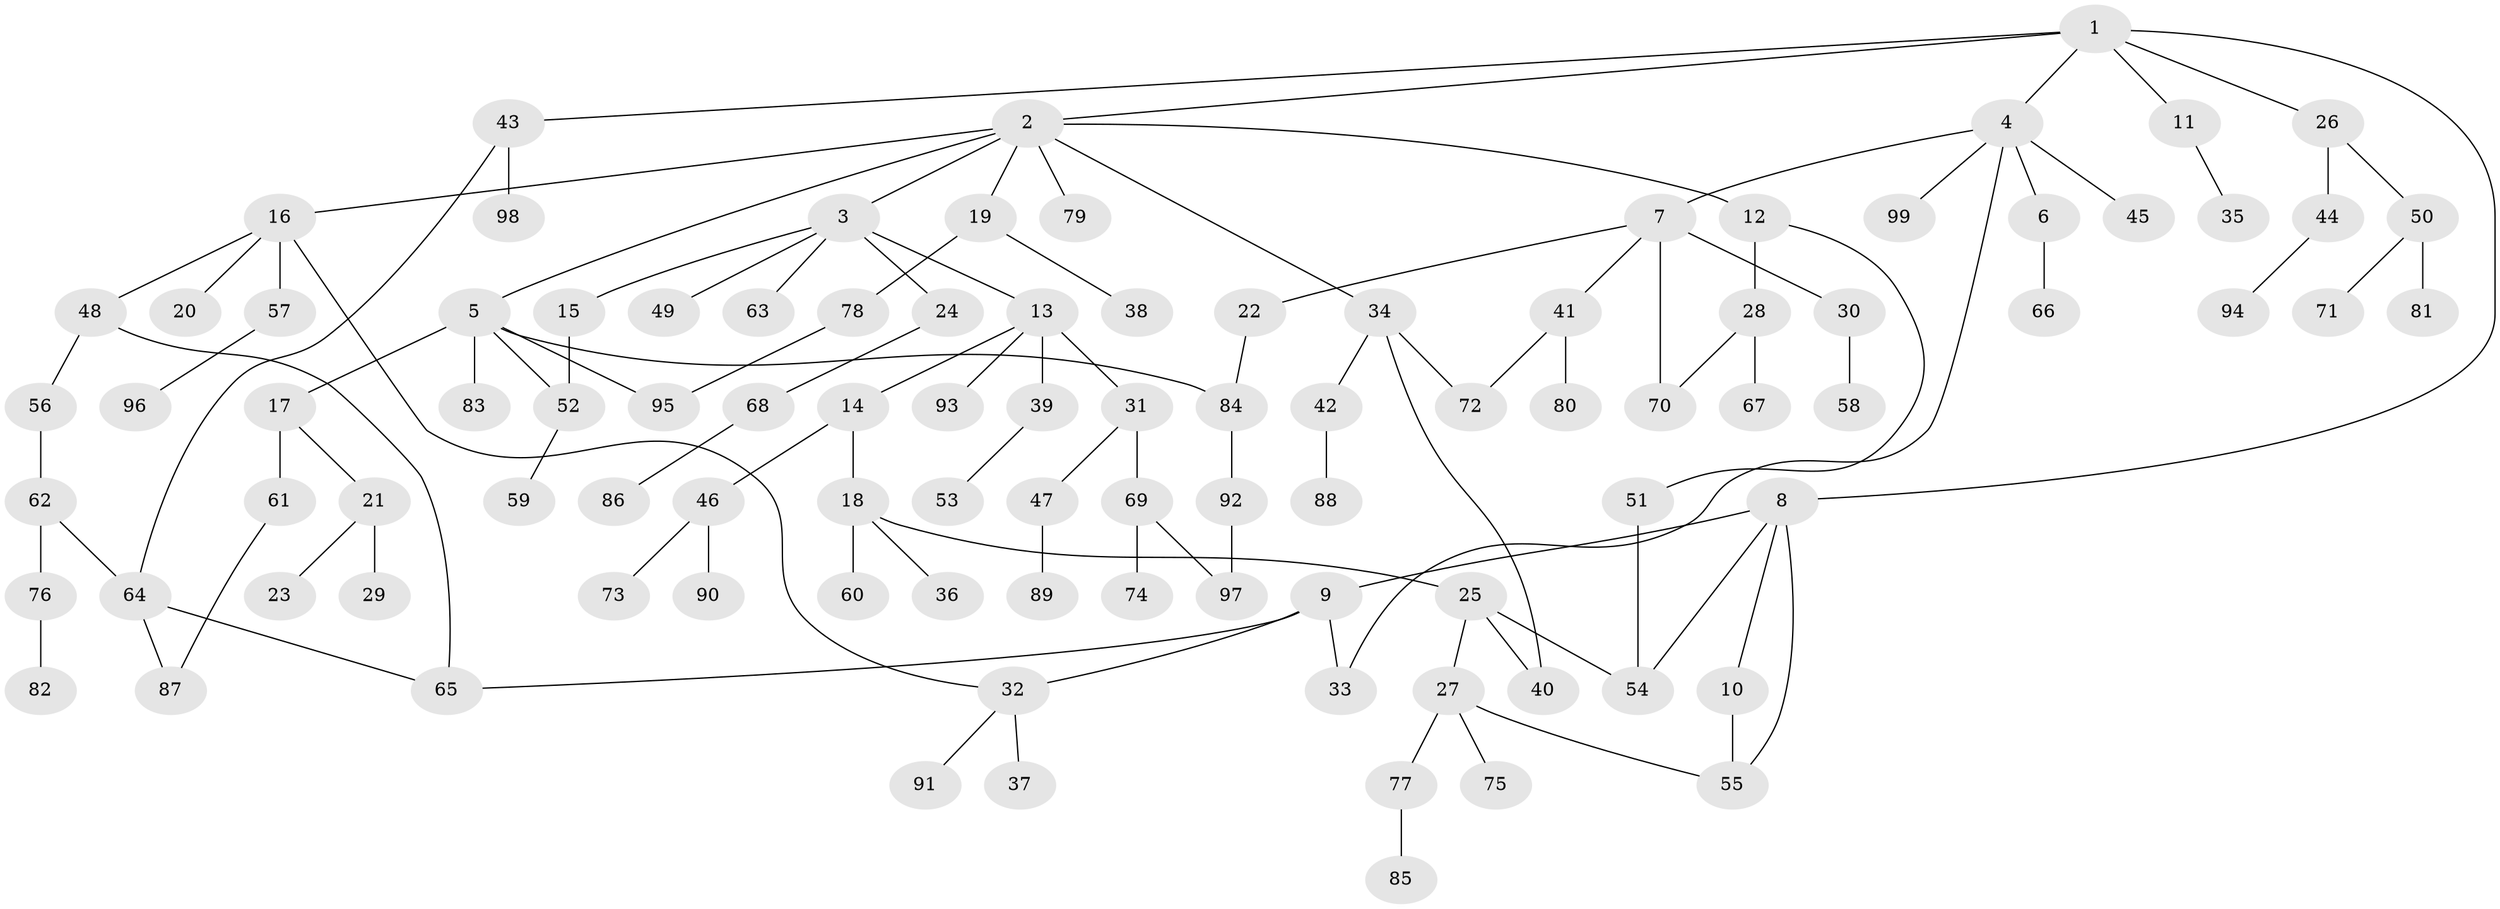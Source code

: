 // Generated by graph-tools (version 1.1) at 2025/01/03/09/25 03:01:05]
// undirected, 99 vertices, 115 edges
graph export_dot {
graph [start="1"]
  node [color=gray90,style=filled];
  1;
  2;
  3;
  4;
  5;
  6;
  7;
  8;
  9;
  10;
  11;
  12;
  13;
  14;
  15;
  16;
  17;
  18;
  19;
  20;
  21;
  22;
  23;
  24;
  25;
  26;
  27;
  28;
  29;
  30;
  31;
  32;
  33;
  34;
  35;
  36;
  37;
  38;
  39;
  40;
  41;
  42;
  43;
  44;
  45;
  46;
  47;
  48;
  49;
  50;
  51;
  52;
  53;
  54;
  55;
  56;
  57;
  58;
  59;
  60;
  61;
  62;
  63;
  64;
  65;
  66;
  67;
  68;
  69;
  70;
  71;
  72;
  73;
  74;
  75;
  76;
  77;
  78;
  79;
  80;
  81;
  82;
  83;
  84;
  85;
  86;
  87;
  88;
  89;
  90;
  91;
  92;
  93;
  94;
  95;
  96;
  97;
  98;
  99;
  1 -- 2;
  1 -- 4;
  1 -- 8;
  1 -- 11;
  1 -- 26;
  1 -- 43;
  2 -- 3;
  2 -- 5;
  2 -- 12;
  2 -- 16;
  2 -- 19;
  2 -- 34;
  2 -- 79;
  3 -- 13;
  3 -- 15;
  3 -- 24;
  3 -- 49;
  3 -- 63;
  4 -- 6;
  4 -- 7;
  4 -- 45;
  4 -- 99;
  4 -- 33;
  5 -- 17;
  5 -- 83;
  5 -- 84;
  5 -- 95;
  5 -- 52;
  6 -- 66;
  7 -- 22;
  7 -- 30;
  7 -- 41;
  7 -- 70;
  8 -- 9;
  8 -- 10;
  8 -- 55;
  8 -- 54;
  9 -- 33;
  9 -- 65;
  9 -- 32;
  10 -- 55;
  11 -- 35;
  12 -- 28;
  12 -- 51;
  13 -- 14;
  13 -- 31;
  13 -- 39;
  13 -- 93;
  14 -- 18;
  14 -- 46;
  15 -- 52;
  16 -- 20;
  16 -- 32;
  16 -- 48;
  16 -- 57;
  17 -- 21;
  17 -- 61;
  18 -- 25;
  18 -- 36;
  18 -- 60;
  19 -- 38;
  19 -- 78;
  21 -- 23;
  21 -- 29;
  22 -- 84;
  24 -- 68;
  25 -- 27;
  25 -- 40;
  25 -- 54;
  26 -- 44;
  26 -- 50;
  27 -- 75;
  27 -- 77;
  27 -- 55;
  28 -- 67;
  28 -- 70;
  30 -- 58;
  31 -- 47;
  31 -- 69;
  32 -- 37;
  32 -- 91;
  34 -- 40;
  34 -- 42;
  34 -- 72;
  39 -- 53;
  41 -- 72;
  41 -- 80;
  42 -- 88;
  43 -- 64;
  43 -- 98;
  44 -- 94;
  46 -- 73;
  46 -- 90;
  47 -- 89;
  48 -- 56;
  48 -- 65;
  50 -- 71;
  50 -- 81;
  51 -- 54;
  52 -- 59;
  56 -- 62;
  57 -- 96;
  61 -- 87;
  62 -- 76;
  62 -- 64;
  64 -- 87;
  64 -- 65;
  68 -- 86;
  69 -- 74;
  69 -- 97;
  76 -- 82;
  77 -- 85;
  78 -- 95;
  84 -- 92;
  92 -- 97;
}
